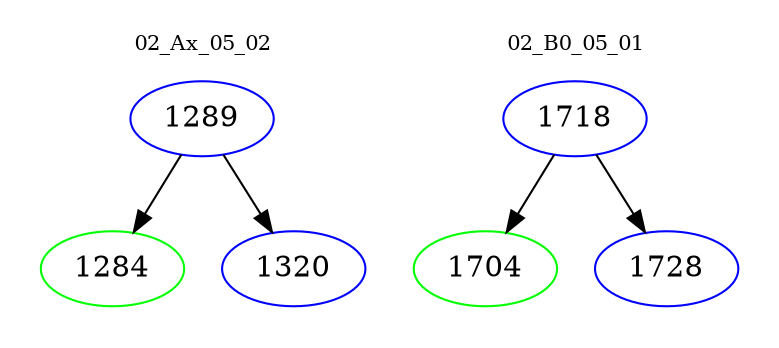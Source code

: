 digraph{
subgraph cluster_0 {
color = white
label = "02_Ax_05_02";
fontsize=10;
T0_1289 [label="1289", color="blue"]
T0_1289 -> T0_1284 [color="black"]
T0_1284 [label="1284", color="green"]
T0_1289 -> T0_1320 [color="black"]
T0_1320 [label="1320", color="blue"]
}
subgraph cluster_1 {
color = white
label = "02_B0_05_01";
fontsize=10;
T1_1718 [label="1718", color="blue"]
T1_1718 -> T1_1704 [color="black"]
T1_1704 [label="1704", color="green"]
T1_1718 -> T1_1728 [color="black"]
T1_1728 [label="1728", color="blue"]
}
}
